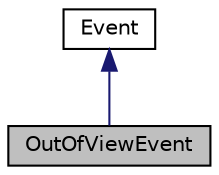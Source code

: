 digraph "OutOfViewEvent"
    {
    // LATEX_PDF_SIZE
  bgcolor = "transparent";
edge [fontname = "Helvetica",fontsize = "10",labelfontname = "Helvetica",labelfontsize = "10"];
node [fontname = "Helvetica",fontsize = "10",shape = record];
Node1 [label = "OutOfViewEvent",height = 0.2,width = 0.4,color = "black", fillcolor = "grey75", style = "filled", fontcolor = "black",tooltip = "Class for when object gets out of view of Camera."];
Node2 -> Node1 [dir = "back",color = "midnightblue",fontsize = "10",style = "solid"];
Node2 [label = "Event",height = 0.2,width = 0.4,color = "black",URL = "$class_event.html",tooltip = "Abstract Event class."];
}
